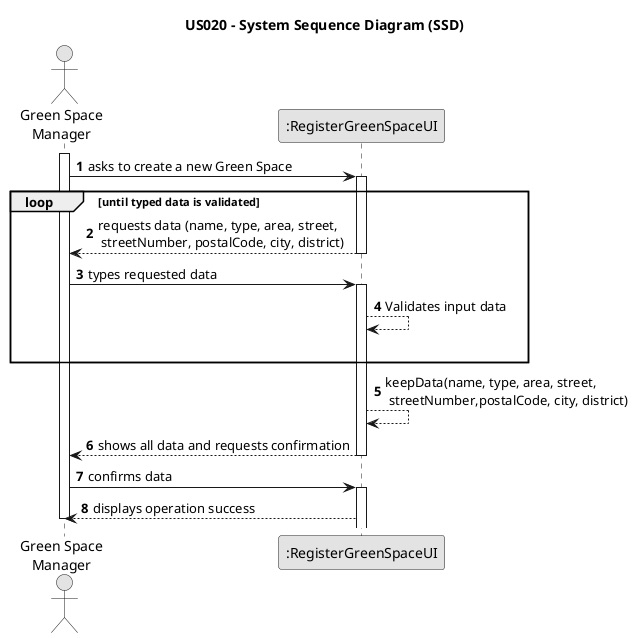 @startuml
skinparam monochrome true
skinparam packageStyle rectangle
skinparam shadowing false

title US020 - System Sequence Diagram (SSD)

autonumber

actor "Green Space\nManager" as GSM
participant ":RegisterGreenSpaceUI" as UI

activate GSM

    GSM -> UI : asks to create a new Green Space
    activate UI



loop until typed data is validated
        UI --> GSM : requests data (name, type, area, street,\n streetNumber, postalCode, city, district)
    deactivate UI

    GSM -> UI : types requested data

    activate UI
    UI --> UI: Validates input data
    |||
end loop
        UI --> UI : keepData(name, type, area, street,\n streetNumber,postalCode, city, district)
        UI --> GSM : shows all data and requests confirmation
    deactivate UI

    GSM -> UI : confirms data
    activate UI

        UI --> GSM : displays operation success
    deactivate GSM

@enduml
